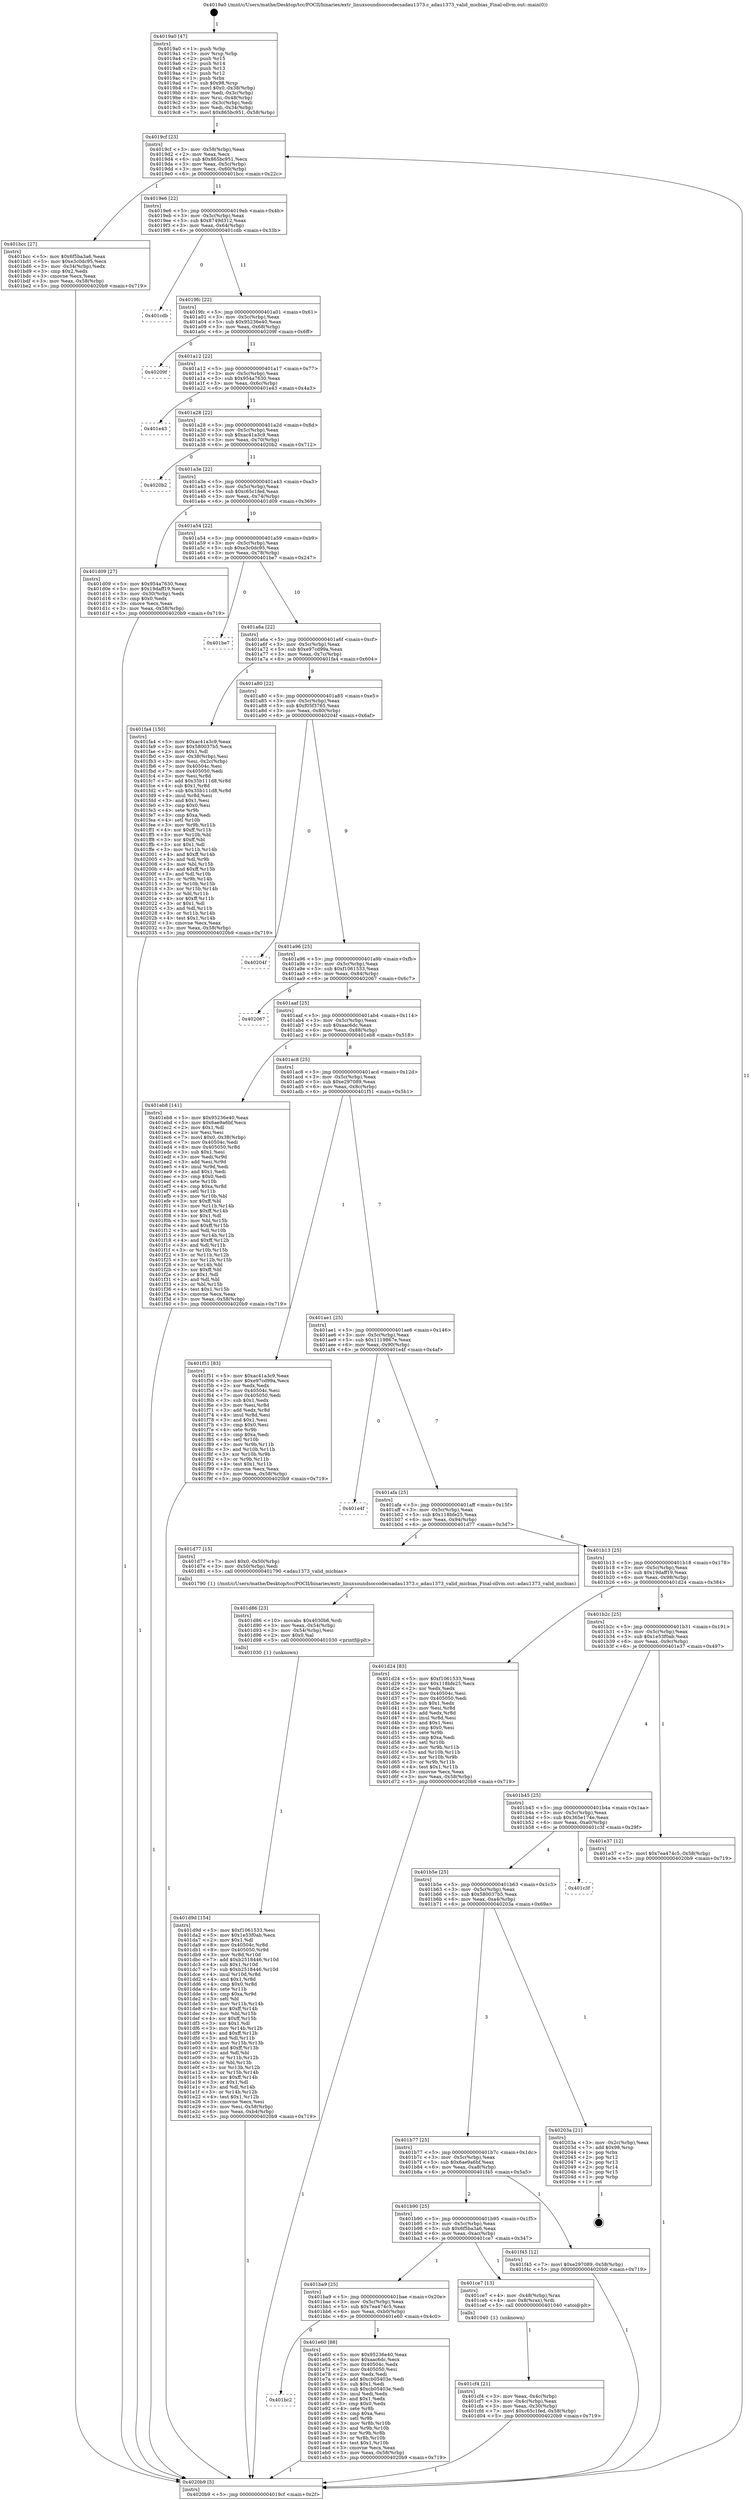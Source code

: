 digraph "0x4019a0" {
  label = "0x4019a0 (/mnt/c/Users/mathe/Desktop/tcc/POCII/binaries/extr_linuxsoundsoccodecsadau1373.c_adau1373_valid_micbias_Final-ollvm.out::main(0))"
  labelloc = "t"
  node[shape=record]

  Entry [label="",width=0.3,height=0.3,shape=circle,fillcolor=black,style=filled]
  "0x4019cf" [label="{
     0x4019cf [23]\l
     | [instrs]\l
     &nbsp;&nbsp;0x4019cf \<+3\>: mov -0x58(%rbp),%eax\l
     &nbsp;&nbsp;0x4019d2 \<+2\>: mov %eax,%ecx\l
     &nbsp;&nbsp;0x4019d4 \<+6\>: sub $0x865bc951,%ecx\l
     &nbsp;&nbsp;0x4019da \<+3\>: mov %eax,-0x5c(%rbp)\l
     &nbsp;&nbsp;0x4019dd \<+3\>: mov %ecx,-0x60(%rbp)\l
     &nbsp;&nbsp;0x4019e0 \<+6\>: je 0000000000401bcc \<main+0x22c\>\l
  }"]
  "0x401bcc" [label="{
     0x401bcc [27]\l
     | [instrs]\l
     &nbsp;&nbsp;0x401bcc \<+5\>: mov $0x6f5ba3a6,%eax\l
     &nbsp;&nbsp;0x401bd1 \<+5\>: mov $0xe3c0dc95,%ecx\l
     &nbsp;&nbsp;0x401bd6 \<+3\>: mov -0x34(%rbp),%edx\l
     &nbsp;&nbsp;0x401bd9 \<+3\>: cmp $0x2,%edx\l
     &nbsp;&nbsp;0x401bdc \<+3\>: cmovne %ecx,%eax\l
     &nbsp;&nbsp;0x401bdf \<+3\>: mov %eax,-0x58(%rbp)\l
     &nbsp;&nbsp;0x401be2 \<+5\>: jmp 00000000004020b9 \<main+0x719\>\l
  }"]
  "0x4019e6" [label="{
     0x4019e6 [22]\l
     | [instrs]\l
     &nbsp;&nbsp;0x4019e6 \<+5\>: jmp 00000000004019eb \<main+0x4b\>\l
     &nbsp;&nbsp;0x4019eb \<+3\>: mov -0x5c(%rbp),%eax\l
     &nbsp;&nbsp;0x4019ee \<+5\>: sub $0x8749d312,%eax\l
     &nbsp;&nbsp;0x4019f3 \<+3\>: mov %eax,-0x64(%rbp)\l
     &nbsp;&nbsp;0x4019f6 \<+6\>: je 0000000000401cdb \<main+0x33b\>\l
  }"]
  "0x4020b9" [label="{
     0x4020b9 [5]\l
     | [instrs]\l
     &nbsp;&nbsp;0x4020b9 \<+5\>: jmp 00000000004019cf \<main+0x2f\>\l
  }"]
  "0x4019a0" [label="{
     0x4019a0 [47]\l
     | [instrs]\l
     &nbsp;&nbsp;0x4019a0 \<+1\>: push %rbp\l
     &nbsp;&nbsp;0x4019a1 \<+3\>: mov %rsp,%rbp\l
     &nbsp;&nbsp;0x4019a4 \<+2\>: push %r15\l
     &nbsp;&nbsp;0x4019a6 \<+2\>: push %r14\l
     &nbsp;&nbsp;0x4019a8 \<+2\>: push %r13\l
     &nbsp;&nbsp;0x4019aa \<+2\>: push %r12\l
     &nbsp;&nbsp;0x4019ac \<+1\>: push %rbx\l
     &nbsp;&nbsp;0x4019ad \<+7\>: sub $0x98,%rsp\l
     &nbsp;&nbsp;0x4019b4 \<+7\>: movl $0x0,-0x38(%rbp)\l
     &nbsp;&nbsp;0x4019bb \<+3\>: mov %edi,-0x3c(%rbp)\l
     &nbsp;&nbsp;0x4019be \<+4\>: mov %rsi,-0x48(%rbp)\l
     &nbsp;&nbsp;0x4019c2 \<+3\>: mov -0x3c(%rbp),%edi\l
     &nbsp;&nbsp;0x4019c5 \<+3\>: mov %edi,-0x34(%rbp)\l
     &nbsp;&nbsp;0x4019c8 \<+7\>: movl $0x865bc951,-0x58(%rbp)\l
  }"]
  Exit [label="",width=0.3,height=0.3,shape=circle,fillcolor=black,style=filled,peripheries=2]
  "0x401cdb" [label="{
     0x401cdb\l
  }", style=dashed]
  "0x4019fc" [label="{
     0x4019fc [22]\l
     | [instrs]\l
     &nbsp;&nbsp;0x4019fc \<+5\>: jmp 0000000000401a01 \<main+0x61\>\l
     &nbsp;&nbsp;0x401a01 \<+3\>: mov -0x5c(%rbp),%eax\l
     &nbsp;&nbsp;0x401a04 \<+5\>: sub $0x95236e40,%eax\l
     &nbsp;&nbsp;0x401a09 \<+3\>: mov %eax,-0x68(%rbp)\l
     &nbsp;&nbsp;0x401a0c \<+6\>: je 000000000040209f \<main+0x6ff\>\l
  }"]
  "0x401bc2" [label="{
     0x401bc2\l
  }", style=dashed]
  "0x40209f" [label="{
     0x40209f\l
  }", style=dashed]
  "0x401a12" [label="{
     0x401a12 [22]\l
     | [instrs]\l
     &nbsp;&nbsp;0x401a12 \<+5\>: jmp 0000000000401a17 \<main+0x77\>\l
     &nbsp;&nbsp;0x401a17 \<+3\>: mov -0x5c(%rbp),%eax\l
     &nbsp;&nbsp;0x401a1a \<+5\>: sub $0x954a7630,%eax\l
     &nbsp;&nbsp;0x401a1f \<+3\>: mov %eax,-0x6c(%rbp)\l
     &nbsp;&nbsp;0x401a22 \<+6\>: je 0000000000401e43 \<main+0x4a3\>\l
  }"]
  "0x401e60" [label="{
     0x401e60 [88]\l
     | [instrs]\l
     &nbsp;&nbsp;0x401e60 \<+5\>: mov $0x95236e40,%eax\l
     &nbsp;&nbsp;0x401e65 \<+5\>: mov $0xaac6dc,%ecx\l
     &nbsp;&nbsp;0x401e6a \<+7\>: mov 0x40504c,%edx\l
     &nbsp;&nbsp;0x401e71 \<+7\>: mov 0x405050,%esi\l
     &nbsp;&nbsp;0x401e78 \<+2\>: mov %edx,%edi\l
     &nbsp;&nbsp;0x401e7a \<+6\>: add $0xcb05403e,%edi\l
     &nbsp;&nbsp;0x401e80 \<+3\>: sub $0x1,%edi\l
     &nbsp;&nbsp;0x401e83 \<+6\>: sub $0xcb05403e,%edi\l
     &nbsp;&nbsp;0x401e89 \<+3\>: imul %edi,%edx\l
     &nbsp;&nbsp;0x401e8c \<+3\>: and $0x1,%edx\l
     &nbsp;&nbsp;0x401e8f \<+3\>: cmp $0x0,%edx\l
     &nbsp;&nbsp;0x401e92 \<+4\>: sete %r8b\l
     &nbsp;&nbsp;0x401e96 \<+3\>: cmp $0xa,%esi\l
     &nbsp;&nbsp;0x401e99 \<+4\>: setl %r9b\l
     &nbsp;&nbsp;0x401e9d \<+3\>: mov %r8b,%r10b\l
     &nbsp;&nbsp;0x401ea0 \<+3\>: and %r9b,%r10b\l
     &nbsp;&nbsp;0x401ea3 \<+3\>: xor %r9b,%r8b\l
     &nbsp;&nbsp;0x401ea6 \<+3\>: or %r8b,%r10b\l
     &nbsp;&nbsp;0x401ea9 \<+4\>: test $0x1,%r10b\l
     &nbsp;&nbsp;0x401ead \<+3\>: cmovne %ecx,%eax\l
     &nbsp;&nbsp;0x401eb0 \<+3\>: mov %eax,-0x58(%rbp)\l
     &nbsp;&nbsp;0x401eb3 \<+5\>: jmp 00000000004020b9 \<main+0x719\>\l
  }"]
  "0x401e43" [label="{
     0x401e43\l
  }", style=dashed]
  "0x401a28" [label="{
     0x401a28 [22]\l
     | [instrs]\l
     &nbsp;&nbsp;0x401a28 \<+5\>: jmp 0000000000401a2d \<main+0x8d\>\l
     &nbsp;&nbsp;0x401a2d \<+3\>: mov -0x5c(%rbp),%eax\l
     &nbsp;&nbsp;0x401a30 \<+5\>: sub $0xac41a3c9,%eax\l
     &nbsp;&nbsp;0x401a35 \<+3\>: mov %eax,-0x70(%rbp)\l
     &nbsp;&nbsp;0x401a38 \<+6\>: je 00000000004020b2 \<main+0x712\>\l
  }"]
  "0x401d9d" [label="{
     0x401d9d [154]\l
     | [instrs]\l
     &nbsp;&nbsp;0x401d9d \<+5\>: mov $0xf1061533,%esi\l
     &nbsp;&nbsp;0x401da2 \<+5\>: mov $0x1e53f0ab,%ecx\l
     &nbsp;&nbsp;0x401da7 \<+2\>: mov $0x1,%dl\l
     &nbsp;&nbsp;0x401da9 \<+8\>: mov 0x40504c,%r8d\l
     &nbsp;&nbsp;0x401db1 \<+8\>: mov 0x405050,%r9d\l
     &nbsp;&nbsp;0x401db9 \<+3\>: mov %r8d,%r10d\l
     &nbsp;&nbsp;0x401dbc \<+7\>: add $0xb2518446,%r10d\l
     &nbsp;&nbsp;0x401dc3 \<+4\>: sub $0x1,%r10d\l
     &nbsp;&nbsp;0x401dc7 \<+7\>: sub $0xb2518446,%r10d\l
     &nbsp;&nbsp;0x401dce \<+4\>: imul %r10d,%r8d\l
     &nbsp;&nbsp;0x401dd2 \<+4\>: and $0x1,%r8d\l
     &nbsp;&nbsp;0x401dd6 \<+4\>: cmp $0x0,%r8d\l
     &nbsp;&nbsp;0x401dda \<+4\>: sete %r11b\l
     &nbsp;&nbsp;0x401dde \<+4\>: cmp $0xa,%r9d\l
     &nbsp;&nbsp;0x401de2 \<+3\>: setl %bl\l
     &nbsp;&nbsp;0x401de5 \<+3\>: mov %r11b,%r14b\l
     &nbsp;&nbsp;0x401de8 \<+4\>: xor $0xff,%r14b\l
     &nbsp;&nbsp;0x401dec \<+3\>: mov %bl,%r15b\l
     &nbsp;&nbsp;0x401def \<+4\>: xor $0xff,%r15b\l
     &nbsp;&nbsp;0x401df3 \<+3\>: xor $0x1,%dl\l
     &nbsp;&nbsp;0x401df6 \<+3\>: mov %r14b,%r12b\l
     &nbsp;&nbsp;0x401df9 \<+4\>: and $0xff,%r12b\l
     &nbsp;&nbsp;0x401dfd \<+3\>: and %dl,%r11b\l
     &nbsp;&nbsp;0x401e00 \<+3\>: mov %r15b,%r13b\l
     &nbsp;&nbsp;0x401e03 \<+4\>: and $0xff,%r13b\l
     &nbsp;&nbsp;0x401e07 \<+2\>: and %dl,%bl\l
     &nbsp;&nbsp;0x401e09 \<+3\>: or %r11b,%r12b\l
     &nbsp;&nbsp;0x401e0c \<+3\>: or %bl,%r13b\l
     &nbsp;&nbsp;0x401e0f \<+3\>: xor %r13b,%r12b\l
     &nbsp;&nbsp;0x401e12 \<+3\>: or %r15b,%r14b\l
     &nbsp;&nbsp;0x401e15 \<+4\>: xor $0xff,%r14b\l
     &nbsp;&nbsp;0x401e19 \<+3\>: or $0x1,%dl\l
     &nbsp;&nbsp;0x401e1c \<+3\>: and %dl,%r14b\l
     &nbsp;&nbsp;0x401e1f \<+3\>: or %r14b,%r12b\l
     &nbsp;&nbsp;0x401e22 \<+4\>: test $0x1,%r12b\l
     &nbsp;&nbsp;0x401e26 \<+3\>: cmovne %ecx,%esi\l
     &nbsp;&nbsp;0x401e29 \<+3\>: mov %esi,-0x58(%rbp)\l
     &nbsp;&nbsp;0x401e2c \<+6\>: mov %eax,-0xb4(%rbp)\l
     &nbsp;&nbsp;0x401e32 \<+5\>: jmp 00000000004020b9 \<main+0x719\>\l
  }"]
  "0x4020b2" [label="{
     0x4020b2\l
  }", style=dashed]
  "0x401a3e" [label="{
     0x401a3e [22]\l
     | [instrs]\l
     &nbsp;&nbsp;0x401a3e \<+5\>: jmp 0000000000401a43 \<main+0xa3\>\l
     &nbsp;&nbsp;0x401a43 \<+3\>: mov -0x5c(%rbp),%eax\l
     &nbsp;&nbsp;0x401a46 \<+5\>: sub $0xc65c1fed,%eax\l
     &nbsp;&nbsp;0x401a4b \<+3\>: mov %eax,-0x74(%rbp)\l
     &nbsp;&nbsp;0x401a4e \<+6\>: je 0000000000401d09 \<main+0x369\>\l
  }"]
  "0x401d86" [label="{
     0x401d86 [23]\l
     | [instrs]\l
     &nbsp;&nbsp;0x401d86 \<+10\>: movabs $0x4030b6,%rdi\l
     &nbsp;&nbsp;0x401d90 \<+3\>: mov %eax,-0x54(%rbp)\l
     &nbsp;&nbsp;0x401d93 \<+3\>: mov -0x54(%rbp),%esi\l
     &nbsp;&nbsp;0x401d96 \<+2\>: mov $0x0,%al\l
     &nbsp;&nbsp;0x401d98 \<+5\>: call 0000000000401030 \<printf@plt\>\l
     | [calls]\l
     &nbsp;&nbsp;0x401030 \{1\} (unknown)\l
  }"]
  "0x401d09" [label="{
     0x401d09 [27]\l
     | [instrs]\l
     &nbsp;&nbsp;0x401d09 \<+5\>: mov $0x954a7630,%eax\l
     &nbsp;&nbsp;0x401d0e \<+5\>: mov $0x19daff19,%ecx\l
     &nbsp;&nbsp;0x401d13 \<+3\>: mov -0x30(%rbp),%edx\l
     &nbsp;&nbsp;0x401d16 \<+3\>: cmp $0x0,%edx\l
     &nbsp;&nbsp;0x401d19 \<+3\>: cmove %ecx,%eax\l
     &nbsp;&nbsp;0x401d1c \<+3\>: mov %eax,-0x58(%rbp)\l
     &nbsp;&nbsp;0x401d1f \<+5\>: jmp 00000000004020b9 \<main+0x719\>\l
  }"]
  "0x401a54" [label="{
     0x401a54 [22]\l
     | [instrs]\l
     &nbsp;&nbsp;0x401a54 \<+5\>: jmp 0000000000401a59 \<main+0xb9\>\l
     &nbsp;&nbsp;0x401a59 \<+3\>: mov -0x5c(%rbp),%eax\l
     &nbsp;&nbsp;0x401a5c \<+5\>: sub $0xe3c0dc95,%eax\l
     &nbsp;&nbsp;0x401a61 \<+3\>: mov %eax,-0x78(%rbp)\l
     &nbsp;&nbsp;0x401a64 \<+6\>: je 0000000000401be7 \<main+0x247\>\l
  }"]
  "0x401cf4" [label="{
     0x401cf4 [21]\l
     | [instrs]\l
     &nbsp;&nbsp;0x401cf4 \<+3\>: mov %eax,-0x4c(%rbp)\l
     &nbsp;&nbsp;0x401cf7 \<+3\>: mov -0x4c(%rbp),%eax\l
     &nbsp;&nbsp;0x401cfa \<+3\>: mov %eax,-0x30(%rbp)\l
     &nbsp;&nbsp;0x401cfd \<+7\>: movl $0xc65c1fed,-0x58(%rbp)\l
     &nbsp;&nbsp;0x401d04 \<+5\>: jmp 00000000004020b9 \<main+0x719\>\l
  }"]
  "0x401be7" [label="{
     0x401be7\l
  }", style=dashed]
  "0x401a6a" [label="{
     0x401a6a [22]\l
     | [instrs]\l
     &nbsp;&nbsp;0x401a6a \<+5\>: jmp 0000000000401a6f \<main+0xcf\>\l
     &nbsp;&nbsp;0x401a6f \<+3\>: mov -0x5c(%rbp),%eax\l
     &nbsp;&nbsp;0x401a72 \<+5\>: sub $0xe97cd99a,%eax\l
     &nbsp;&nbsp;0x401a77 \<+3\>: mov %eax,-0x7c(%rbp)\l
     &nbsp;&nbsp;0x401a7a \<+6\>: je 0000000000401fa4 \<main+0x604\>\l
  }"]
  "0x401ba9" [label="{
     0x401ba9 [25]\l
     | [instrs]\l
     &nbsp;&nbsp;0x401ba9 \<+5\>: jmp 0000000000401bae \<main+0x20e\>\l
     &nbsp;&nbsp;0x401bae \<+3\>: mov -0x5c(%rbp),%eax\l
     &nbsp;&nbsp;0x401bb1 \<+5\>: sub $0x7ea474c5,%eax\l
     &nbsp;&nbsp;0x401bb6 \<+6\>: mov %eax,-0xb0(%rbp)\l
     &nbsp;&nbsp;0x401bbc \<+6\>: je 0000000000401e60 \<main+0x4c0\>\l
  }"]
  "0x401fa4" [label="{
     0x401fa4 [150]\l
     | [instrs]\l
     &nbsp;&nbsp;0x401fa4 \<+5\>: mov $0xac41a3c9,%eax\l
     &nbsp;&nbsp;0x401fa9 \<+5\>: mov $0x580037b5,%ecx\l
     &nbsp;&nbsp;0x401fae \<+2\>: mov $0x1,%dl\l
     &nbsp;&nbsp;0x401fb0 \<+3\>: mov -0x38(%rbp),%esi\l
     &nbsp;&nbsp;0x401fb3 \<+3\>: mov %esi,-0x2c(%rbp)\l
     &nbsp;&nbsp;0x401fb6 \<+7\>: mov 0x40504c,%esi\l
     &nbsp;&nbsp;0x401fbd \<+7\>: mov 0x405050,%edi\l
     &nbsp;&nbsp;0x401fc4 \<+3\>: mov %esi,%r8d\l
     &nbsp;&nbsp;0x401fc7 \<+7\>: add $0x35b111d8,%r8d\l
     &nbsp;&nbsp;0x401fce \<+4\>: sub $0x1,%r8d\l
     &nbsp;&nbsp;0x401fd2 \<+7\>: sub $0x35b111d8,%r8d\l
     &nbsp;&nbsp;0x401fd9 \<+4\>: imul %r8d,%esi\l
     &nbsp;&nbsp;0x401fdd \<+3\>: and $0x1,%esi\l
     &nbsp;&nbsp;0x401fe0 \<+3\>: cmp $0x0,%esi\l
     &nbsp;&nbsp;0x401fe3 \<+4\>: sete %r9b\l
     &nbsp;&nbsp;0x401fe7 \<+3\>: cmp $0xa,%edi\l
     &nbsp;&nbsp;0x401fea \<+4\>: setl %r10b\l
     &nbsp;&nbsp;0x401fee \<+3\>: mov %r9b,%r11b\l
     &nbsp;&nbsp;0x401ff1 \<+4\>: xor $0xff,%r11b\l
     &nbsp;&nbsp;0x401ff5 \<+3\>: mov %r10b,%bl\l
     &nbsp;&nbsp;0x401ff8 \<+3\>: xor $0xff,%bl\l
     &nbsp;&nbsp;0x401ffb \<+3\>: xor $0x1,%dl\l
     &nbsp;&nbsp;0x401ffe \<+3\>: mov %r11b,%r14b\l
     &nbsp;&nbsp;0x402001 \<+4\>: and $0xff,%r14b\l
     &nbsp;&nbsp;0x402005 \<+3\>: and %dl,%r9b\l
     &nbsp;&nbsp;0x402008 \<+3\>: mov %bl,%r15b\l
     &nbsp;&nbsp;0x40200b \<+4\>: and $0xff,%r15b\l
     &nbsp;&nbsp;0x40200f \<+3\>: and %dl,%r10b\l
     &nbsp;&nbsp;0x402012 \<+3\>: or %r9b,%r14b\l
     &nbsp;&nbsp;0x402015 \<+3\>: or %r10b,%r15b\l
     &nbsp;&nbsp;0x402018 \<+3\>: xor %r15b,%r14b\l
     &nbsp;&nbsp;0x40201b \<+3\>: or %bl,%r11b\l
     &nbsp;&nbsp;0x40201e \<+4\>: xor $0xff,%r11b\l
     &nbsp;&nbsp;0x402022 \<+3\>: or $0x1,%dl\l
     &nbsp;&nbsp;0x402025 \<+3\>: and %dl,%r11b\l
     &nbsp;&nbsp;0x402028 \<+3\>: or %r11b,%r14b\l
     &nbsp;&nbsp;0x40202b \<+4\>: test $0x1,%r14b\l
     &nbsp;&nbsp;0x40202f \<+3\>: cmovne %ecx,%eax\l
     &nbsp;&nbsp;0x402032 \<+3\>: mov %eax,-0x58(%rbp)\l
     &nbsp;&nbsp;0x402035 \<+5\>: jmp 00000000004020b9 \<main+0x719\>\l
  }"]
  "0x401a80" [label="{
     0x401a80 [22]\l
     | [instrs]\l
     &nbsp;&nbsp;0x401a80 \<+5\>: jmp 0000000000401a85 \<main+0xe5\>\l
     &nbsp;&nbsp;0x401a85 \<+3\>: mov -0x5c(%rbp),%eax\l
     &nbsp;&nbsp;0x401a88 \<+5\>: sub $0xf05f3765,%eax\l
     &nbsp;&nbsp;0x401a8d \<+3\>: mov %eax,-0x80(%rbp)\l
     &nbsp;&nbsp;0x401a90 \<+6\>: je 000000000040204f \<main+0x6af\>\l
  }"]
  "0x401ce7" [label="{
     0x401ce7 [13]\l
     | [instrs]\l
     &nbsp;&nbsp;0x401ce7 \<+4\>: mov -0x48(%rbp),%rax\l
     &nbsp;&nbsp;0x401ceb \<+4\>: mov 0x8(%rax),%rdi\l
     &nbsp;&nbsp;0x401cef \<+5\>: call 0000000000401040 \<atoi@plt\>\l
     | [calls]\l
     &nbsp;&nbsp;0x401040 \{1\} (unknown)\l
  }"]
  "0x40204f" [label="{
     0x40204f\l
  }", style=dashed]
  "0x401a96" [label="{
     0x401a96 [25]\l
     | [instrs]\l
     &nbsp;&nbsp;0x401a96 \<+5\>: jmp 0000000000401a9b \<main+0xfb\>\l
     &nbsp;&nbsp;0x401a9b \<+3\>: mov -0x5c(%rbp),%eax\l
     &nbsp;&nbsp;0x401a9e \<+5\>: sub $0xf1061533,%eax\l
     &nbsp;&nbsp;0x401aa3 \<+6\>: mov %eax,-0x84(%rbp)\l
     &nbsp;&nbsp;0x401aa9 \<+6\>: je 0000000000402067 \<main+0x6c7\>\l
  }"]
  "0x401b90" [label="{
     0x401b90 [25]\l
     | [instrs]\l
     &nbsp;&nbsp;0x401b90 \<+5\>: jmp 0000000000401b95 \<main+0x1f5\>\l
     &nbsp;&nbsp;0x401b95 \<+3\>: mov -0x5c(%rbp),%eax\l
     &nbsp;&nbsp;0x401b98 \<+5\>: sub $0x6f5ba3a6,%eax\l
     &nbsp;&nbsp;0x401b9d \<+6\>: mov %eax,-0xac(%rbp)\l
     &nbsp;&nbsp;0x401ba3 \<+6\>: je 0000000000401ce7 \<main+0x347\>\l
  }"]
  "0x402067" [label="{
     0x402067\l
  }", style=dashed]
  "0x401aaf" [label="{
     0x401aaf [25]\l
     | [instrs]\l
     &nbsp;&nbsp;0x401aaf \<+5\>: jmp 0000000000401ab4 \<main+0x114\>\l
     &nbsp;&nbsp;0x401ab4 \<+3\>: mov -0x5c(%rbp),%eax\l
     &nbsp;&nbsp;0x401ab7 \<+5\>: sub $0xaac6dc,%eax\l
     &nbsp;&nbsp;0x401abc \<+6\>: mov %eax,-0x88(%rbp)\l
     &nbsp;&nbsp;0x401ac2 \<+6\>: je 0000000000401eb8 \<main+0x518\>\l
  }"]
  "0x401f45" [label="{
     0x401f45 [12]\l
     | [instrs]\l
     &nbsp;&nbsp;0x401f45 \<+7\>: movl $0xe297089,-0x58(%rbp)\l
     &nbsp;&nbsp;0x401f4c \<+5\>: jmp 00000000004020b9 \<main+0x719\>\l
  }"]
  "0x401eb8" [label="{
     0x401eb8 [141]\l
     | [instrs]\l
     &nbsp;&nbsp;0x401eb8 \<+5\>: mov $0x95236e40,%eax\l
     &nbsp;&nbsp;0x401ebd \<+5\>: mov $0x6ae9a6bf,%ecx\l
     &nbsp;&nbsp;0x401ec2 \<+2\>: mov $0x1,%dl\l
     &nbsp;&nbsp;0x401ec4 \<+2\>: xor %esi,%esi\l
     &nbsp;&nbsp;0x401ec6 \<+7\>: movl $0x0,-0x38(%rbp)\l
     &nbsp;&nbsp;0x401ecd \<+7\>: mov 0x40504c,%edi\l
     &nbsp;&nbsp;0x401ed4 \<+8\>: mov 0x405050,%r8d\l
     &nbsp;&nbsp;0x401edc \<+3\>: sub $0x1,%esi\l
     &nbsp;&nbsp;0x401edf \<+3\>: mov %edi,%r9d\l
     &nbsp;&nbsp;0x401ee2 \<+3\>: add %esi,%r9d\l
     &nbsp;&nbsp;0x401ee5 \<+4\>: imul %r9d,%edi\l
     &nbsp;&nbsp;0x401ee9 \<+3\>: and $0x1,%edi\l
     &nbsp;&nbsp;0x401eec \<+3\>: cmp $0x0,%edi\l
     &nbsp;&nbsp;0x401eef \<+4\>: sete %r10b\l
     &nbsp;&nbsp;0x401ef3 \<+4\>: cmp $0xa,%r8d\l
     &nbsp;&nbsp;0x401ef7 \<+4\>: setl %r11b\l
     &nbsp;&nbsp;0x401efb \<+3\>: mov %r10b,%bl\l
     &nbsp;&nbsp;0x401efe \<+3\>: xor $0xff,%bl\l
     &nbsp;&nbsp;0x401f01 \<+3\>: mov %r11b,%r14b\l
     &nbsp;&nbsp;0x401f04 \<+4\>: xor $0xff,%r14b\l
     &nbsp;&nbsp;0x401f08 \<+3\>: xor $0x1,%dl\l
     &nbsp;&nbsp;0x401f0b \<+3\>: mov %bl,%r15b\l
     &nbsp;&nbsp;0x401f0e \<+4\>: and $0xff,%r15b\l
     &nbsp;&nbsp;0x401f12 \<+3\>: and %dl,%r10b\l
     &nbsp;&nbsp;0x401f15 \<+3\>: mov %r14b,%r12b\l
     &nbsp;&nbsp;0x401f18 \<+4\>: and $0xff,%r12b\l
     &nbsp;&nbsp;0x401f1c \<+3\>: and %dl,%r11b\l
     &nbsp;&nbsp;0x401f1f \<+3\>: or %r10b,%r15b\l
     &nbsp;&nbsp;0x401f22 \<+3\>: or %r11b,%r12b\l
     &nbsp;&nbsp;0x401f25 \<+3\>: xor %r12b,%r15b\l
     &nbsp;&nbsp;0x401f28 \<+3\>: or %r14b,%bl\l
     &nbsp;&nbsp;0x401f2b \<+3\>: xor $0xff,%bl\l
     &nbsp;&nbsp;0x401f2e \<+3\>: or $0x1,%dl\l
     &nbsp;&nbsp;0x401f31 \<+2\>: and %dl,%bl\l
     &nbsp;&nbsp;0x401f33 \<+3\>: or %bl,%r15b\l
     &nbsp;&nbsp;0x401f36 \<+4\>: test $0x1,%r15b\l
     &nbsp;&nbsp;0x401f3a \<+3\>: cmovne %ecx,%eax\l
     &nbsp;&nbsp;0x401f3d \<+3\>: mov %eax,-0x58(%rbp)\l
     &nbsp;&nbsp;0x401f40 \<+5\>: jmp 00000000004020b9 \<main+0x719\>\l
  }"]
  "0x401ac8" [label="{
     0x401ac8 [25]\l
     | [instrs]\l
     &nbsp;&nbsp;0x401ac8 \<+5\>: jmp 0000000000401acd \<main+0x12d\>\l
     &nbsp;&nbsp;0x401acd \<+3\>: mov -0x5c(%rbp),%eax\l
     &nbsp;&nbsp;0x401ad0 \<+5\>: sub $0xe297089,%eax\l
     &nbsp;&nbsp;0x401ad5 \<+6\>: mov %eax,-0x8c(%rbp)\l
     &nbsp;&nbsp;0x401adb \<+6\>: je 0000000000401f51 \<main+0x5b1\>\l
  }"]
  "0x401b77" [label="{
     0x401b77 [25]\l
     | [instrs]\l
     &nbsp;&nbsp;0x401b77 \<+5\>: jmp 0000000000401b7c \<main+0x1dc\>\l
     &nbsp;&nbsp;0x401b7c \<+3\>: mov -0x5c(%rbp),%eax\l
     &nbsp;&nbsp;0x401b7f \<+5\>: sub $0x6ae9a6bf,%eax\l
     &nbsp;&nbsp;0x401b84 \<+6\>: mov %eax,-0xa8(%rbp)\l
     &nbsp;&nbsp;0x401b8a \<+6\>: je 0000000000401f45 \<main+0x5a5\>\l
  }"]
  "0x401f51" [label="{
     0x401f51 [83]\l
     | [instrs]\l
     &nbsp;&nbsp;0x401f51 \<+5\>: mov $0xac41a3c9,%eax\l
     &nbsp;&nbsp;0x401f56 \<+5\>: mov $0xe97cd99a,%ecx\l
     &nbsp;&nbsp;0x401f5b \<+2\>: xor %edx,%edx\l
     &nbsp;&nbsp;0x401f5d \<+7\>: mov 0x40504c,%esi\l
     &nbsp;&nbsp;0x401f64 \<+7\>: mov 0x405050,%edi\l
     &nbsp;&nbsp;0x401f6b \<+3\>: sub $0x1,%edx\l
     &nbsp;&nbsp;0x401f6e \<+3\>: mov %esi,%r8d\l
     &nbsp;&nbsp;0x401f71 \<+3\>: add %edx,%r8d\l
     &nbsp;&nbsp;0x401f74 \<+4\>: imul %r8d,%esi\l
     &nbsp;&nbsp;0x401f78 \<+3\>: and $0x1,%esi\l
     &nbsp;&nbsp;0x401f7b \<+3\>: cmp $0x0,%esi\l
     &nbsp;&nbsp;0x401f7e \<+4\>: sete %r9b\l
     &nbsp;&nbsp;0x401f82 \<+3\>: cmp $0xa,%edi\l
     &nbsp;&nbsp;0x401f85 \<+4\>: setl %r10b\l
     &nbsp;&nbsp;0x401f89 \<+3\>: mov %r9b,%r11b\l
     &nbsp;&nbsp;0x401f8c \<+3\>: and %r10b,%r11b\l
     &nbsp;&nbsp;0x401f8f \<+3\>: xor %r10b,%r9b\l
     &nbsp;&nbsp;0x401f92 \<+3\>: or %r9b,%r11b\l
     &nbsp;&nbsp;0x401f95 \<+4\>: test $0x1,%r11b\l
     &nbsp;&nbsp;0x401f99 \<+3\>: cmovne %ecx,%eax\l
     &nbsp;&nbsp;0x401f9c \<+3\>: mov %eax,-0x58(%rbp)\l
     &nbsp;&nbsp;0x401f9f \<+5\>: jmp 00000000004020b9 \<main+0x719\>\l
  }"]
  "0x401ae1" [label="{
     0x401ae1 [25]\l
     | [instrs]\l
     &nbsp;&nbsp;0x401ae1 \<+5\>: jmp 0000000000401ae6 \<main+0x146\>\l
     &nbsp;&nbsp;0x401ae6 \<+3\>: mov -0x5c(%rbp),%eax\l
     &nbsp;&nbsp;0x401ae9 \<+5\>: sub $0x1119867e,%eax\l
     &nbsp;&nbsp;0x401aee \<+6\>: mov %eax,-0x90(%rbp)\l
     &nbsp;&nbsp;0x401af4 \<+6\>: je 0000000000401e4f \<main+0x4af\>\l
  }"]
  "0x40203a" [label="{
     0x40203a [21]\l
     | [instrs]\l
     &nbsp;&nbsp;0x40203a \<+3\>: mov -0x2c(%rbp),%eax\l
     &nbsp;&nbsp;0x40203d \<+7\>: add $0x98,%rsp\l
     &nbsp;&nbsp;0x402044 \<+1\>: pop %rbx\l
     &nbsp;&nbsp;0x402045 \<+2\>: pop %r12\l
     &nbsp;&nbsp;0x402047 \<+2\>: pop %r13\l
     &nbsp;&nbsp;0x402049 \<+2\>: pop %r14\l
     &nbsp;&nbsp;0x40204b \<+2\>: pop %r15\l
     &nbsp;&nbsp;0x40204d \<+1\>: pop %rbp\l
     &nbsp;&nbsp;0x40204e \<+1\>: ret\l
  }"]
  "0x401e4f" [label="{
     0x401e4f\l
  }", style=dashed]
  "0x401afa" [label="{
     0x401afa [25]\l
     | [instrs]\l
     &nbsp;&nbsp;0x401afa \<+5\>: jmp 0000000000401aff \<main+0x15f\>\l
     &nbsp;&nbsp;0x401aff \<+3\>: mov -0x5c(%rbp),%eax\l
     &nbsp;&nbsp;0x401b02 \<+5\>: sub $0x118bfe25,%eax\l
     &nbsp;&nbsp;0x401b07 \<+6\>: mov %eax,-0x94(%rbp)\l
     &nbsp;&nbsp;0x401b0d \<+6\>: je 0000000000401d77 \<main+0x3d7\>\l
  }"]
  "0x401b5e" [label="{
     0x401b5e [25]\l
     | [instrs]\l
     &nbsp;&nbsp;0x401b5e \<+5\>: jmp 0000000000401b63 \<main+0x1c3\>\l
     &nbsp;&nbsp;0x401b63 \<+3\>: mov -0x5c(%rbp),%eax\l
     &nbsp;&nbsp;0x401b66 \<+5\>: sub $0x580037b5,%eax\l
     &nbsp;&nbsp;0x401b6b \<+6\>: mov %eax,-0xa4(%rbp)\l
     &nbsp;&nbsp;0x401b71 \<+6\>: je 000000000040203a \<main+0x69a\>\l
  }"]
  "0x401d77" [label="{
     0x401d77 [15]\l
     | [instrs]\l
     &nbsp;&nbsp;0x401d77 \<+7\>: movl $0x0,-0x50(%rbp)\l
     &nbsp;&nbsp;0x401d7e \<+3\>: mov -0x50(%rbp),%edi\l
     &nbsp;&nbsp;0x401d81 \<+5\>: call 0000000000401790 \<adau1373_valid_micbias\>\l
     | [calls]\l
     &nbsp;&nbsp;0x401790 \{1\} (/mnt/c/Users/mathe/Desktop/tcc/POCII/binaries/extr_linuxsoundsoccodecsadau1373.c_adau1373_valid_micbias_Final-ollvm.out::adau1373_valid_micbias)\l
  }"]
  "0x401b13" [label="{
     0x401b13 [25]\l
     | [instrs]\l
     &nbsp;&nbsp;0x401b13 \<+5\>: jmp 0000000000401b18 \<main+0x178\>\l
     &nbsp;&nbsp;0x401b18 \<+3\>: mov -0x5c(%rbp),%eax\l
     &nbsp;&nbsp;0x401b1b \<+5\>: sub $0x19daff19,%eax\l
     &nbsp;&nbsp;0x401b20 \<+6\>: mov %eax,-0x98(%rbp)\l
     &nbsp;&nbsp;0x401b26 \<+6\>: je 0000000000401d24 \<main+0x384\>\l
  }"]
  "0x401c3f" [label="{
     0x401c3f\l
  }", style=dashed]
  "0x401d24" [label="{
     0x401d24 [83]\l
     | [instrs]\l
     &nbsp;&nbsp;0x401d24 \<+5\>: mov $0xf1061533,%eax\l
     &nbsp;&nbsp;0x401d29 \<+5\>: mov $0x118bfe25,%ecx\l
     &nbsp;&nbsp;0x401d2e \<+2\>: xor %edx,%edx\l
     &nbsp;&nbsp;0x401d30 \<+7\>: mov 0x40504c,%esi\l
     &nbsp;&nbsp;0x401d37 \<+7\>: mov 0x405050,%edi\l
     &nbsp;&nbsp;0x401d3e \<+3\>: sub $0x1,%edx\l
     &nbsp;&nbsp;0x401d41 \<+3\>: mov %esi,%r8d\l
     &nbsp;&nbsp;0x401d44 \<+3\>: add %edx,%r8d\l
     &nbsp;&nbsp;0x401d47 \<+4\>: imul %r8d,%esi\l
     &nbsp;&nbsp;0x401d4b \<+3\>: and $0x1,%esi\l
     &nbsp;&nbsp;0x401d4e \<+3\>: cmp $0x0,%esi\l
     &nbsp;&nbsp;0x401d51 \<+4\>: sete %r9b\l
     &nbsp;&nbsp;0x401d55 \<+3\>: cmp $0xa,%edi\l
     &nbsp;&nbsp;0x401d58 \<+4\>: setl %r10b\l
     &nbsp;&nbsp;0x401d5c \<+3\>: mov %r9b,%r11b\l
     &nbsp;&nbsp;0x401d5f \<+3\>: and %r10b,%r11b\l
     &nbsp;&nbsp;0x401d62 \<+3\>: xor %r10b,%r9b\l
     &nbsp;&nbsp;0x401d65 \<+3\>: or %r9b,%r11b\l
     &nbsp;&nbsp;0x401d68 \<+4\>: test $0x1,%r11b\l
     &nbsp;&nbsp;0x401d6c \<+3\>: cmovne %ecx,%eax\l
     &nbsp;&nbsp;0x401d6f \<+3\>: mov %eax,-0x58(%rbp)\l
     &nbsp;&nbsp;0x401d72 \<+5\>: jmp 00000000004020b9 \<main+0x719\>\l
  }"]
  "0x401b2c" [label="{
     0x401b2c [25]\l
     | [instrs]\l
     &nbsp;&nbsp;0x401b2c \<+5\>: jmp 0000000000401b31 \<main+0x191\>\l
     &nbsp;&nbsp;0x401b31 \<+3\>: mov -0x5c(%rbp),%eax\l
     &nbsp;&nbsp;0x401b34 \<+5\>: sub $0x1e53f0ab,%eax\l
     &nbsp;&nbsp;0x401b39 \<+6\>: mov %eax,-0x9c(%rbp)\l
     &nbsp;&nbsp;0x401b3f \<+6\>: je 0000000000401e37 \<main+0x497\>\l
  }"]
  "0x401b45" [label="{
     0x401b45 [25]\l
     | [instrs]\l
     &nbsp;&nbsp;0x401b45 \<+5\>: jmp 0000000000401b4a \<main+0x1aa\>\l
     &nbsp;&nbsp;0x401b4a \<+3\>: mov -0x5c(%rbp),%eax\l
     &nbsp;&nbsp;0x401b4d \<+5\>: sub $0x365e174e,%eax\l
     &nbsp;&nbsp;0x401b52 \<+6\>: mov %eax,-0xa0(%rbp)\l
     &nbsp;&nbsp;0x401b58 \<+6\>: je 0000000000401c3f \<main+0x29f\>\l
  }"]
  "0x401e37" [label="{
     0x401e37 [12]\l
     | [instrs]\l
     &nbsp;&nbsp;0x401e37 \<+7\>: movl $0x7ea474c5,-0x58(%rbp)\l
     &nbsp;&nbsp;0x401e3e \<+5\>: jmp 00000000004020b9 \<main+0x719\>\l
  }"]
  Entry -> "0x4019a0" [label=" 1"]
  "0x4019cf" -> "0x401bcc" [label=" 1"]
  "0x4019cf" -> "0x4019e6" [label=" 11"]
  "0x401bcc" -> "0x4020b9" [label=" 1"]
  "0x4019a0" -> "0x4019cf" [label=" 1"]
  "0x4020b9" -> "0x4019cf" [label=" 11"]
  "0x40203a" -> Exit [label=" 1"]
  "0x4019e6" -> "0x401cdb" [label=" 0"]
  "0x4019e6" -> "0x4019fc" [label=" 11"]
  "0x401fa4" -> "0x4020b9" [label=" 1"]
  "0x4019fc" -> "0x40209f" [label=" 0"]
  "0x4019fc" -> "0x401a12" [label=" 11"]
  "0x401f51" -> "0x4020b9" [label=" 1"]
  "0x401a12" -> "0x401e43" [label=" 0"]
  "0x401a12" -> "0x401a28" [label=" 11"]
  "0x401f45" -> "0x4020b9" [label=" 1"]
  "0x401a28" -> "0x4020b2" [label=" 0"]
  "0x401a28" -> "0x401a3e" [label=" 11"]
  "0x401e60" -> "0x4020b9" [label=" 1"]
  "0x401a3e" -> "0x401d09" [label=" 1"]
  "0x401a3e" -> "0x401a54" [label=" 10"]
  "0x401ba9" -> "0x401bc2" [label=" 0"]
  "0x401a54" -> "0x401be7" [label=" 0"]
  "0x401a54" -> "0x401a6a" [label=" 10"]
  "0x401ba9" -> "0x401e60" [label=" 1"]
  "0x401a6a" -> "0x401fa4" [label=" 1"]
  "0x401a6a" -> "0x401a80" [label=" 9"]
  "0x401eb8" -> "0x4020b9" [label=" 1"]
  "0x401a80" -> "0x40204f" [label=" 0"]
  "0x401a80" -> "0x401a96" [label=" 9"]
  "0x401e37" -> "0x4020b9" [label=" 1"]
  "0x401a96" -> "0x402067" [label=" 0"]
  "0x401a96" -> "0x401aaf" [label=" 9"]
  "0x401d86" -> "0x401d9d" [label=" 1"]
  "0x401aaf" -> "0x401eb8" [label=" 1"]
  "0x401aaf" -> "0x401ac8" [label=" 8"]
  "0x401d77" -> "0x401d86" [label=" 1"]
  "0x401ac8" -> "0x401f51" [label=" 1"]
  "0x401ac8" -> "0x401ae1" [label=" 7"]
  "0x401d09" -> "0x4020b9" [label=" 1"]
  "0x401ae1" -> "0x401e4f" [label=" 0"]
  "0x401ae1" -> "0x401afa" [label=" 7"]
  "0x401cf4" -> "0x4020b9" [label=" 1"]
  "0x401afa" -> "0x401d77" [label=" 1"]
  "0x401afa" -> "0x401b13" [label=" 6"]
  "0x401b90" -> "0x401ba9" [label=" 1"]
  "0x401b13" -> "0x401d24" [label=" 1"]
  "0x401b13" -> "0x401b2c" [label=" 5"]
  "0x401b90" -> "0x401ce7" [label=" 1"]
  "0x401b2c" -> "0x401e37" [label=" 1"]
  "0x401b2c" -> "0x401b45" [label=" 4"]
  "0x401d9d" -> "0x4020b9" [label=" 1"]
  "0x401b45" -> "0x401c3f" [label=" 0"]
  "0x401b45" -> "0x401b5e" [label=" 4"]
  "0x401ce7" -> "0x401cf4" [label=" 1"]
  "0x401b5e" -> "0x40203a" [label=" 1"]
  "0x401b5e" -> "0x401b77" [label=" 3"]
  "0x401d24" -> "0x4020b9" [label=" 1"]
  "0x401b77" -> "0x401f45" [label=" 1"]
  "0x401b77" -> "0x401b90" [label=" 2"]
}
